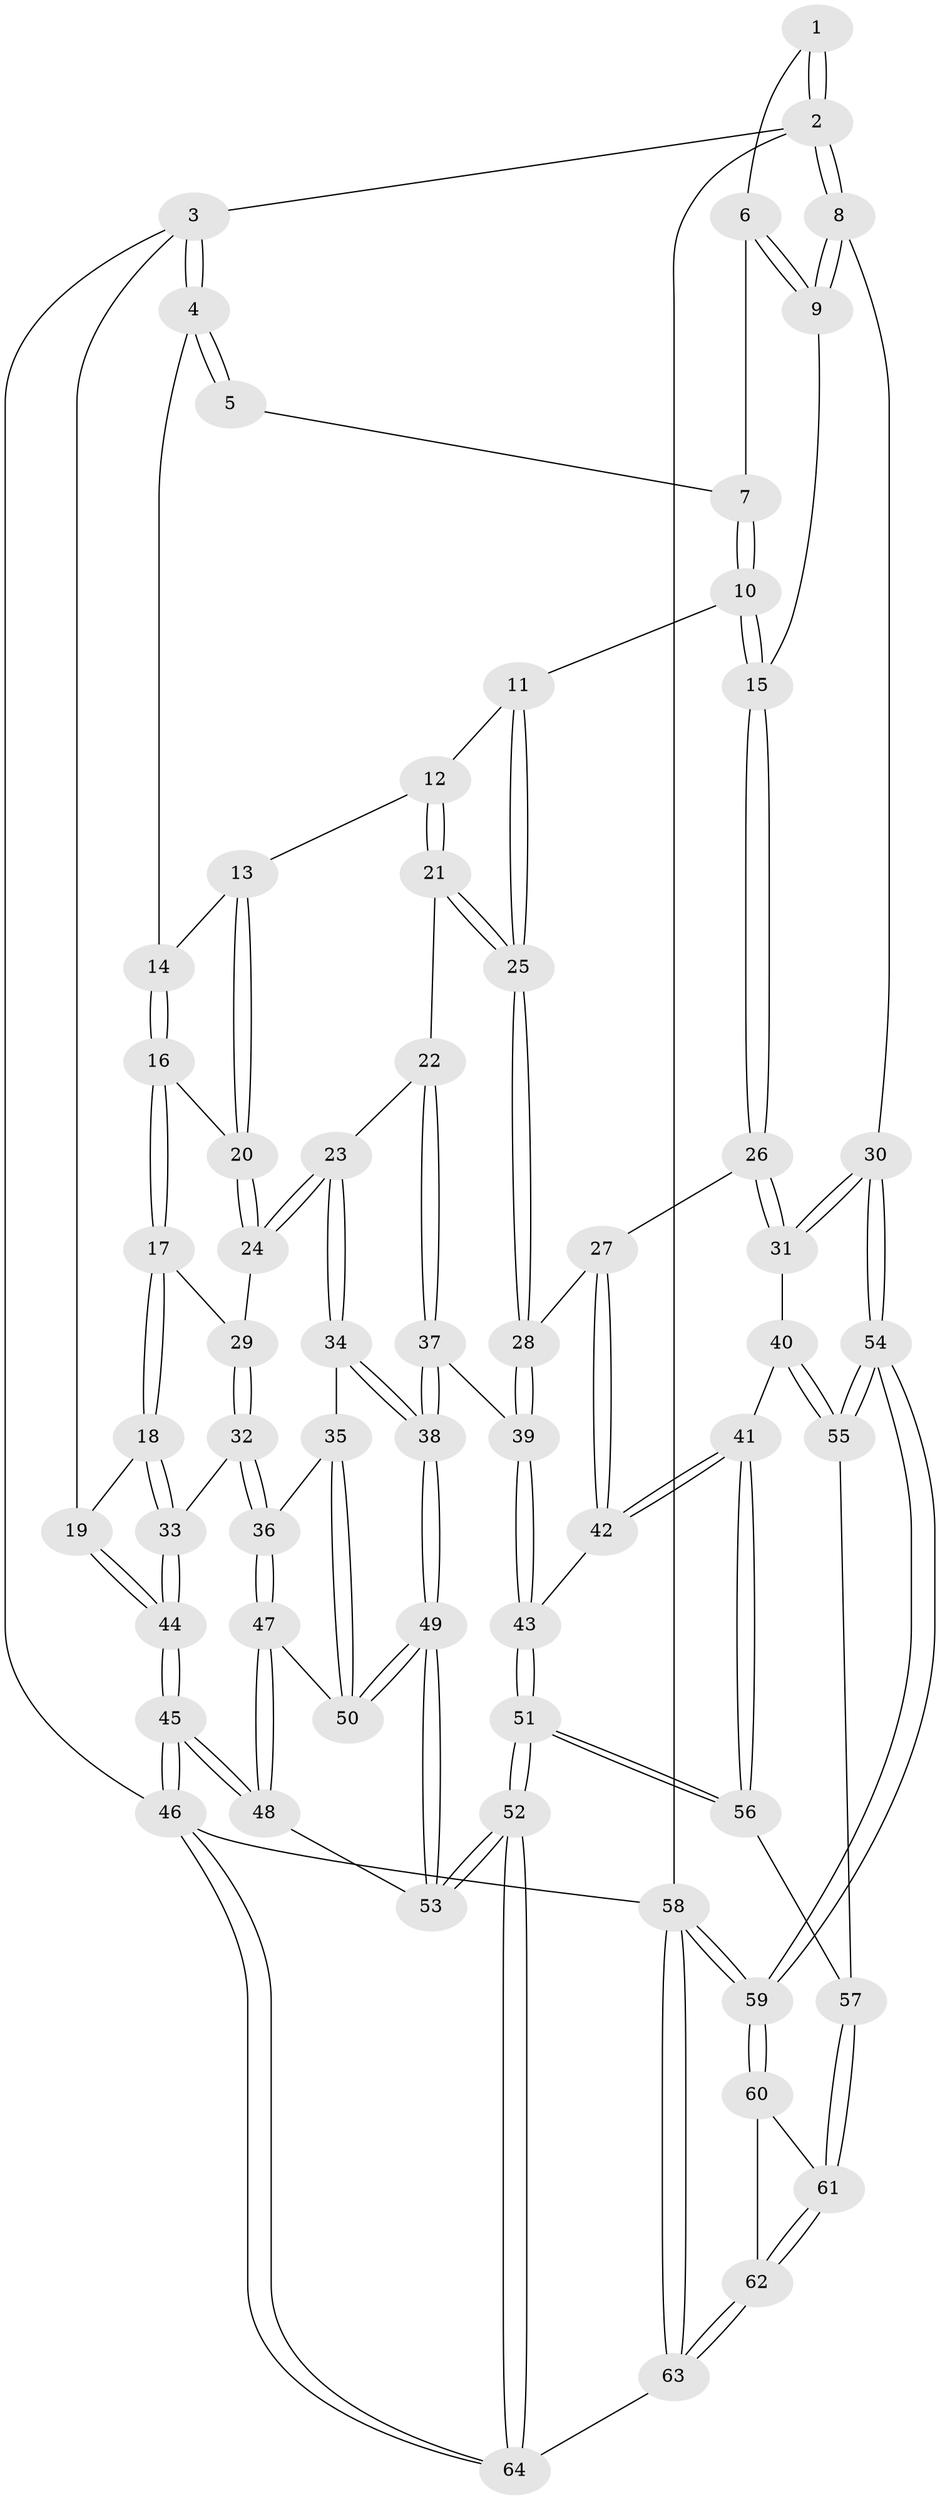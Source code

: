 // Generated by graph-tools (version 1.1) at 2025/27/03/15/25 16:27:56]
// undirected, 64 vertices, 157 edges
graph export_dot {
graph [start="1"]
  node [color=gray90,style=filled];
  1 [pos="+1+0"];
  2 [pos="+1+0"];
  3 [pos="+0+0"];
  4 [pos="+0.12272080372510992+0"];
  5 [pos="+0.6260626173072028+0"];
  6 [pos="+0.9039283143349256+0.05035039786917272"];
  7 [pos="+0.6393325297857303+0"];
  8 [pos="+1+0.28796178551761825"];
  9 [pos="+0.9024347641475625+0.10897009284375495"];
  10 [pos="+0.6367581232572522+0.10824950906675933"];
  11 [pos="+0.4519622332445671+0.15434718476110412"];
  12 [pos="+0.4146150563118445+0.16019092436399604"];
  13 [pos="+0.3265100530908173+0.10824774991974445"];
  14 [pos="+0.13937538430983554+0"];
  15 [pos="+0.6883207021063886+0.18474496329192067"];
  16 [pos="+0.1042373944603376+0.2544913823582261"];
  17 [pos="+0.09538702943727156+0.26897042815947725"];
  18 [pos="+0.07195631879099526+0.29276065366442944"];
  19 [pos="+0+0.2752147057727708"];
  20 [pos="+0.2552788243875685+0.2304055823128482"];
  21 [pos="+0.3949059270646091+0.34577719208866814"];
  22 [pos="+0.3888040312103801+0.34994240220025385"];
  23 [pos="+0.36209062448877377+0.3561851077220699"];
  24 [pos="+0.2978335761099957+0.33046209210430133"];
  25 [pos="+0.5357735834047467+0.36723235963673667"];
  26 [pos="+0.7060382840907433+0.31545899217607165"];
  27 [pos="+0.6564011749380194+0.36428295432475943"];
  28 [pos="+0.6141144533896614+0.3868310107311808"];
  29 [pos="+0.26204762173491425+0.3425723746150928"];
  30 [pos="+1+0.4327581339441343"];
  31 [pos="+0.9619460372303417+0.4202869343447119"];
  32 [pos="+0.1358943485822646+0.4745290101649074"];
  33 [pos="+0.13151582852475002+0.47147498668318366"];
  34 [pos="+0.28571349343573405+0.49476695297041595"];
  35 [pos="+0.17946065871980776+0.5083246582113611"];
  36 [pos="+0.1555205870471951+0.5000293699188791"];
  37 [pos="+0.43353982421424037+0.5280679272255779"];
  38 [pos="+0.3761423702223891+0.5636689904461843"];
  39 [pos="+0.5440676415649195+0.5261675728296847"];
  40 [pos="+0.7702443670178707+0.6044713003457541"];
  41 [pos="+0.7368163320161212+0.6120807911619256"];
  42 [pos="+0.7303679475723496+0.603542504968161"];
  43 [pos="+0.5500489908461439+0.5461608463324433"];
  44 [pos="+0+0.5465155407042624"];
  45 [pos="+0+0.8905380518858529"];
  46 [pos="+0+1"];
  47 [pos="+0.08415138799426666+0.6656029493662152"];
  48 [pos="+0+0.8131963975000986"];
  49 [pos="+0.3531580013568496+0.7587754849401168"];
  50 [pos="+0.2621701459511051+0.6733740609585576"];
  51 [pos="+0.5511182663210539+0.8100253591412997"];
  52 [pos="+0.4689399471634218+0.9248945348218863"];
  53 [pos="+0.38338292709340066+0.8511483261744125"];
  54 [pos="+1+0.6210186242440366"];
  55 [pos="+0.9063536204014139+0.7230280822652038"];
  56 [pos="+0.6715484390484046+0.7390296578693485"];
  57 [pos="+0.854447195523528+0.7716145646237076"];
  58 [pos="+1+1"];
  59 [pos="+1+1"];
  60 [pos="+0.9327547678270558+0.8828553753576363"];
  61 [pos="+0.8532100356800335+0.8243696167869226"];
  62 [pos="+0.7658808297691254+0.9714444042385125"];
  63 [pos="+0.6564041265101239+1"];
  64 [pos="+0.49867184570306505+1"];
  1 -- 2;
  1 -- 2;
  1 -- 6;
  2 -- 3;
  2 -- 8;
  2 -- 8;
  2 -- 58;
  3 -- 4;
  3 -- 4;
  3 -- 19;
  3 -- 46;
  4 -- 5;
  4 -- 5;
  4 -- 14;
  5 -- 7;
  6 -- 7;
  6 -- 9;
  6 -- 9;
  7 -- 10;
  7 -- 10;
  8 -- 9;
  8 -- 9;
  8 -- 30;
  9 -- 15;
  10 -- 11;
  10 -- 15;
  10 -- 15;
  11 -- 12;
  11 -- 25;
  11 -- 25;
  12 -- 13;
  12 -- 21;
  12 -- 21;
  13 -- 14;
  13 -- 20;
  13 -- 20;
  14 -- 16;
  14 -- 16;
  15 -- 26;
  15 -- 26;
  16 -- 17;
  16 -- 17;
  16 -- 20;
  17 -- 18;
  17 -- 18;
  17 -- 29;
  18 -- 19;
  18 -- 33;
  18 -- 33;
  19 -- 44;
  19 -- 44;
  20 -- 24;
  20 -- 24;
  21 -- 22;
  21 -- 25;
  21 -- 25;
  22 -- 23;
  22 -- 37;
  22 -- 37;
  23 -- 24;
  23 -- 24;
  23 -- 34;
  23 -- 34;
  24 -- 29;
  25 -- 28;
  25 -- 28;
  26 -- 27;
  26 -- 31;
  26 -- 31;
  27 -- 28;
  27 -- 42;
  27 -- 42;
  28 -- 39;
  28 -- 39;
  29 -- 32;
  29 -- 32;
  30 -- 31;
  30 -- 31;
  30 -- 54;
  30 -- 54;
  31 -- 40;
  32 -- 33;
  32 -- 36;
  32 -- 36;
  33 -- 44;
  33 -- 44;
  34 -- 35;
  34 -- 38;
  34 -- 38;
  35 -- 36;
  35 -- 50;
  35 -- 50;
  36 -- 47;
  36 -- 47;
  37 -- 38;
  37 -- 38;
  37 -- 39;
  38 -- 49;
  38 -- 49;
  39 -- 43;
  39 -- 43;
  40 -- 41;
  40 -- 55;
  40 -- 55;
  41 -- 42;
  41 -- 42;
  41 -- 56;
  41 -- 56;
  42 -- 43;
  43 -- 51;
  43 -- 51;
  44 -- 45;
  44 -- 45;
  45 -- 46;
  45 -- 46;
  45 -- 48;
  45 -- 48;
  46 -- 64;
  46 -- 64;
  46 -- 58;
  47 -- 48;
  47 -- 48;
  47 -- 50;
  48 -- 53;
  49 -- 50;
  49 -- 50;
  49 -- 53;
  49 -- 53;
  51 -- 52;
  51 -- 52;
  51 -- 56;
  51 -- 56;
  52 -- 53;
  52 -- 53;
  52 -- 64;
  52 -- 64;
  54 -- 55;
  54 -- 55;
  54 -- 59;
  54 -- 59;
  55 -- 57;
  56 -- 57;
  57 -- 61;
  57 -- 61;
  58 -- 59;
  58 -- 59;
  58 -- 63;
  58 -- 63;
  59 -- 60;
  59 -- 60;
  60 -- 61;
  60 -- 62;
  61 -- 62;
  61 -- 62;
  62 -- 63;
  62 -- 63;
  63 -- 64;
}

